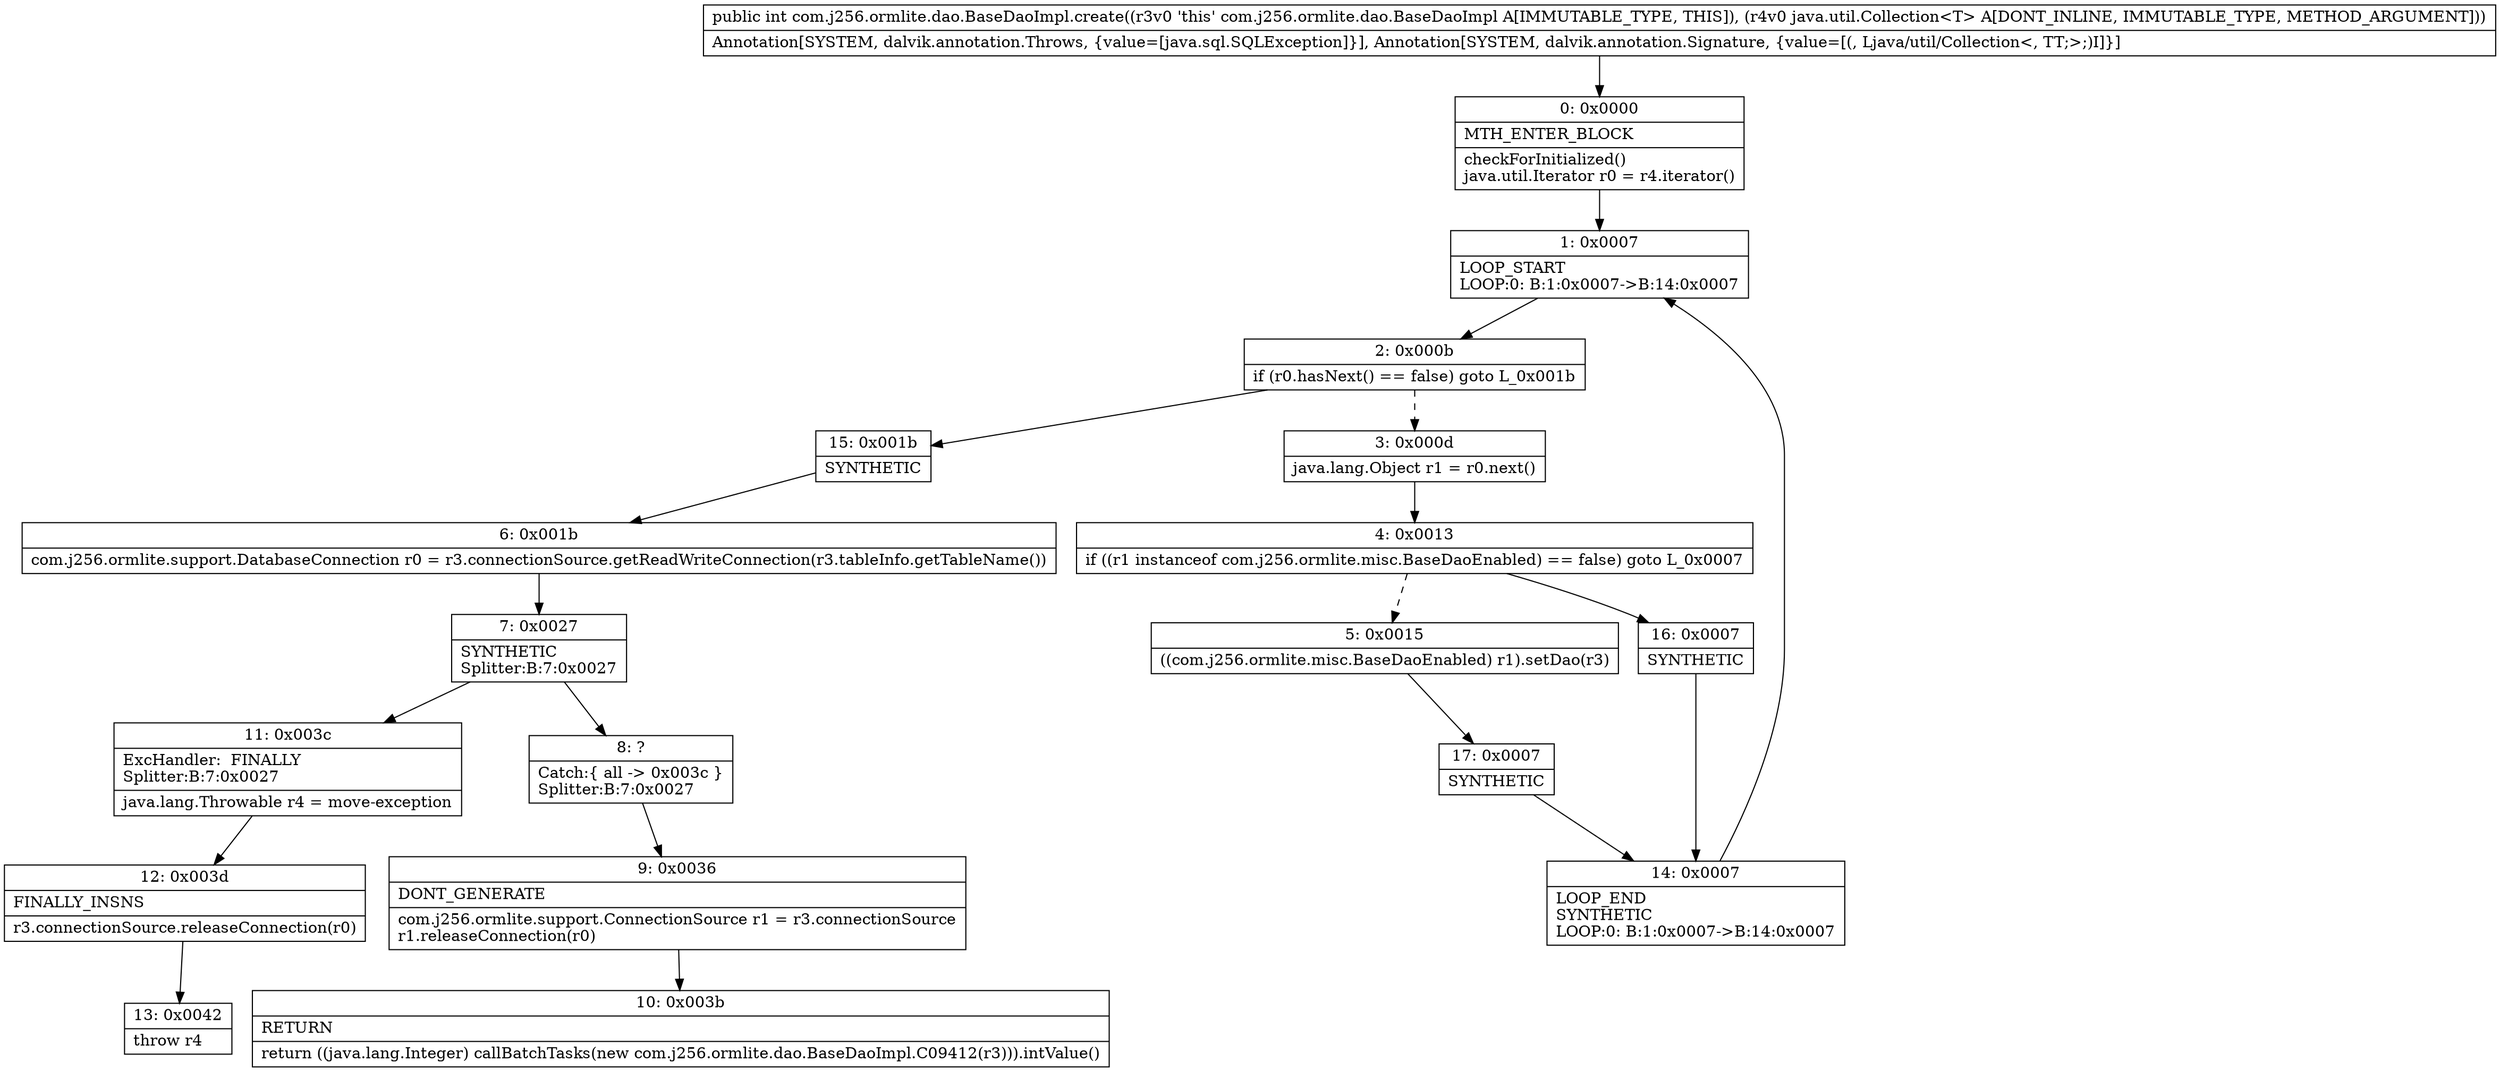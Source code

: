 digraph "CFG forcom.j256.ormlite.dao.BaseDaoImpl.create(Ljava\/util\/Collection;)I" {
Node_0 [shape=record,label="{0\:\ 0x0000|MTH_ENTER_BLOCK\l|checkForInitialized()\ljava.util.Iterator r0 = r4.iterator()\l}"];
Node_1 [shape=record,label="{1\:\ 0x0007|LOOP_START\lLOOP:0: B:1:0x0007\-\>B:14:0x0007\l}"];
Node_2 [shape=record,label="{2\:\ 0x000b|if (r0.hasNext() == false) goto L_0x001b\l}"];
Node_3 [shape=record,label="{3\:\ 0x000d|java.lang.Object r1 = r0.next()\l}"];
Node_4 [shape=record,label="{4\:\ 0x0013|if ((r1 instanceof com.j256.ormlite.misc.BaseDaoEnabled) == false) goto L_0x0007\l}"];
Node_5 [shape=record,label="{5\:\ 0x0015|((com.j256.ormlite.misc.BaseDaoEnabled) r1).setDao(r3)\l}"];
Node_6 [shape=record,label="{6\:\ 0x001b|com.j256.ormlite.support.DatabaseConnection r0 = r3.connectionSource.getReadWriteConnection(r3.tableInfo.getTableName())\l}"];
Node_7 [shape=record,label="{7\:\ 0x0027|SYNTHETIC\lSplitter:B:7:0x0027\l}"];
Node_8 [shape=record,label="{8\:\ ?|Catch:\{ all \-\> 0x003c \}\lSplitter:B:7:0x0027\l}"];
Node_9 [shape=record,label="{9\:\ 0x0036|DONT_GENERATE\l|com.j256.ormlite.support.ConnectionSource r1 = r3.connectionSource\lr1.releaseConnection(r0)\l}"];
Node_10 [shape=record,label="{10\:\ 0x003b|RETURN\l|return ((java.lang.Integer) callBatchTasks(new com.j256.ormlite.dao.BaseDaoImpl.C09412(r3))).intValue()\l}"];
Node_11 [shape=record,label="{11\:\ 0x003c|ExcHandler:  FINALLY\lSplitter:B:7:0x0027\l|java.lang.Throwable r4 = move\-exception\l}"];
Node_12 [shape=record,label="{12\:\ 0x003d|FINALLY_INSNS\l|r3.connectionSource.releaseConnection(r0)\l}"];
Node_13 [shape=record,label="{13\:\ 0x0042|throw r4\l}"];
Node_14 [shape=record,label="{14\:\ 0x0007|LOOP_END\lSYNTHETIC\lLOOP:0: B:1:0x0007\-\>B:14:0x0007\l}"];
Node_15 [shape=record,label="{15\:\ 0x001b|SYNTHETIC\l}"];
Node_16 [shape=record,label="{16\:\ 0x0007|SYNTHETIC\l}"];
Node_17 [shape=record,label="{17\:\ 0x0007|SYNTHETIC\l}"];
MethodNode[shape=record,label="{public int com.j256.ormlite.dao.BaseDaoImpl.create((r3v0 'this' com.j256.ormlite.dao.BaseDaoImpl A[IMMUTABLE_TYPE, THIS]), (r4v0 java.util.Collection\<T\> A[DONT_INLINE, IMMUTABLE_TYPE, METHOD_ARGUMENT]))  | Annotation[SYSTEM, dalvik.annotation.Throws, \{value=[java.sql.SQLException]\}], Annotation[SYSTEM, dalvik.annotation.Signature, \{value=[(, Ljava\/util\/Collection\<, TT;\>;)I]\}]\l}"];
MethodNode -> Node_0;
Node_0 -> Node_1;
Node_1 -> Node_2;
Node_2 -> Node_3[style=dashed];
Node_2 -> Node_15;
Node_3 -> Node_4;
Node_4 -> Node_5[style=dashed];
Node_4 -> Node_16;
Node_5 -> Node_17;
Node_6 -> Node_7;
Node_7 -> Node_8;
Node_7 -> Node_11;
Node_8 -> Node_9;
Node_9 -> Node_10;
Node_11 -> Node_12;
Node_12 -> Node_13;
Node_14 -> Node_1;
Node_15 -> Node_6;
Node_16 -> Node_14;
Node_17 -> Node_14;
}

